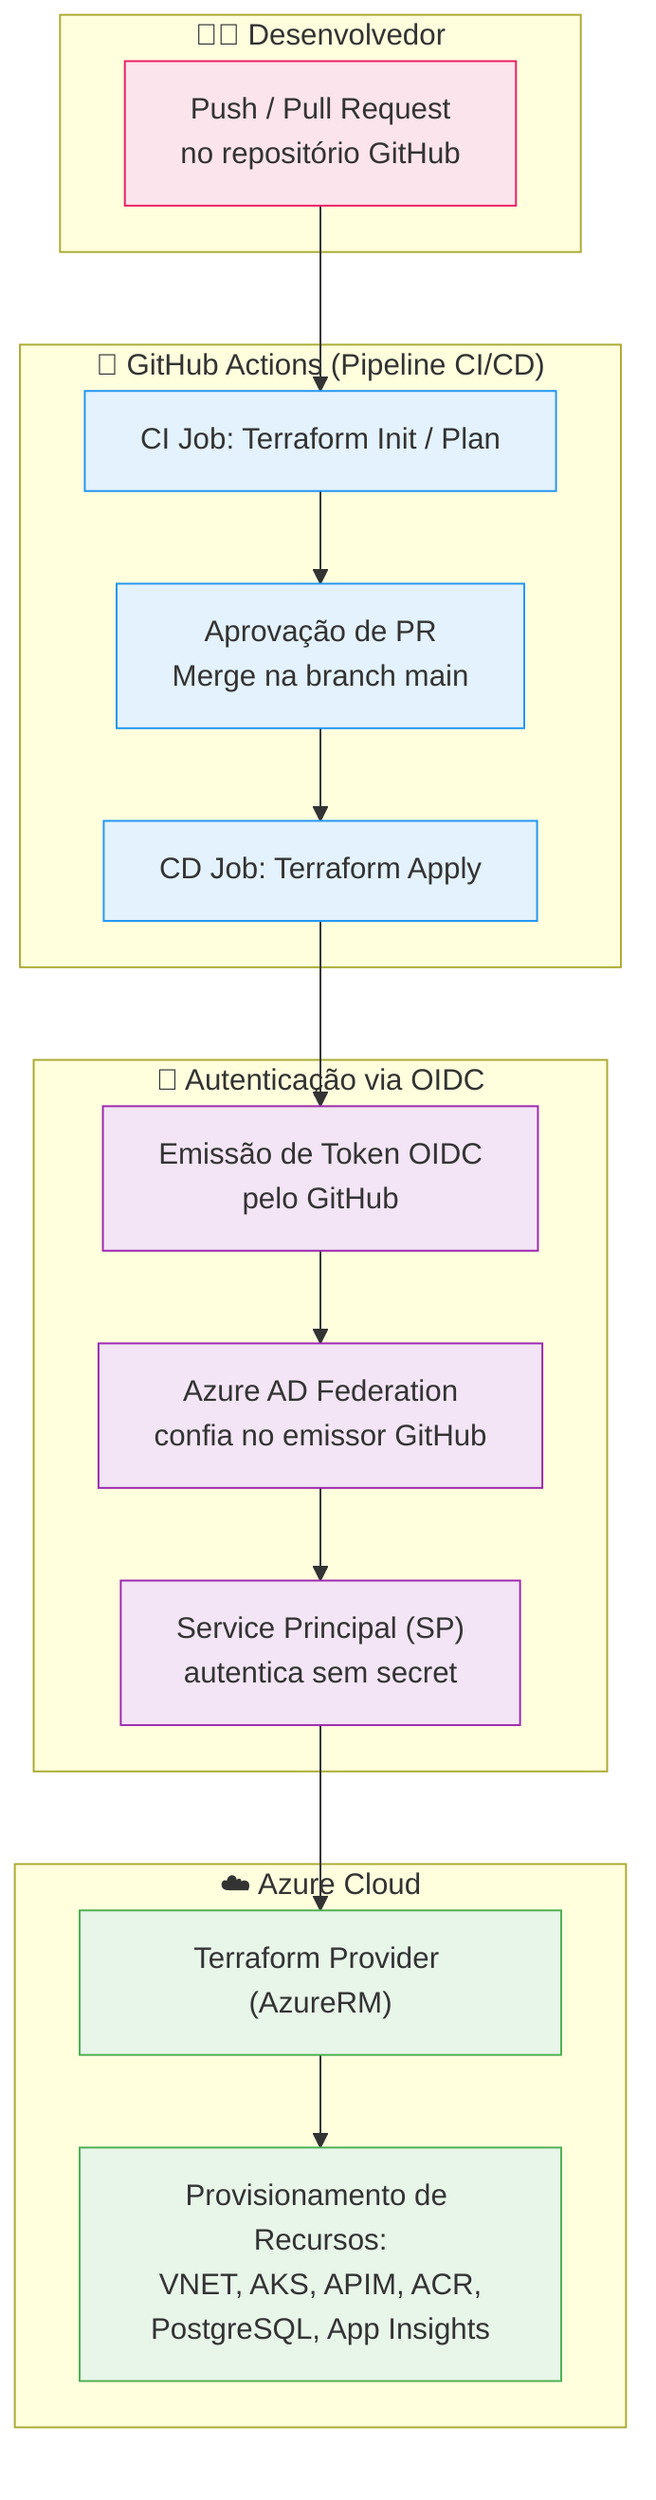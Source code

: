 ---
config:
  layout: dagre
---
flowchart TB
 subgraph Dev["👨‍💻 Desenvolvedor"]
        A["Push / Pull Request<br>no repositório GitHub"]
  end
 subgraph GH["🧩 GitHub Actions (Pipeline CI/CD)"]
        B["CI Job: Terraform Init / Plan"]
        C["Aprovação de PR<br>Merge na branch main"]
        D["CD Job: Terraform Apply"]
  end
 subgraph Auth["🔐 Autenticação via OIDC"]
        E["Emissão de Token OIDC<br>pelo GitHub"]
        F["Azure AD Federation<br>confia no emissor GitHub"]
        G["Service Principal (SP)<br>autentica sem secret"]
  end
 subgraph Azure["☁️ Azure Cloud"]
        H["Terraform Provider (AzureRM)"]
        I["Provisionamento de Recursos:<br>VNET, AKS, APIM, ACR,<br>PostgreSQL, App Insights"]
  end
    A --> B
    B --> C
    C --> D
    D --> E
    E --> F
    F --> G
    G --> H
    H --> I
     A:::dev
     B:::gh
     C:::gh
     D:::gh
     E:::auth
     F:::auth
     G:::auth
     H:::azure
     I:::azure
    classDef dev fill:#fce4ec,stroke:#e91e63,stroke-width:1px
    classDef gh fill:#e3f2fd,stroke:#2196f3,stroke-width:1px
    classDef auth fill:#f3e5f5,stroke:#9c27b0,stroke-width:1px
    classDef azure fill:#e8f5e9,stroke:#4caf50,stroke-width:1px